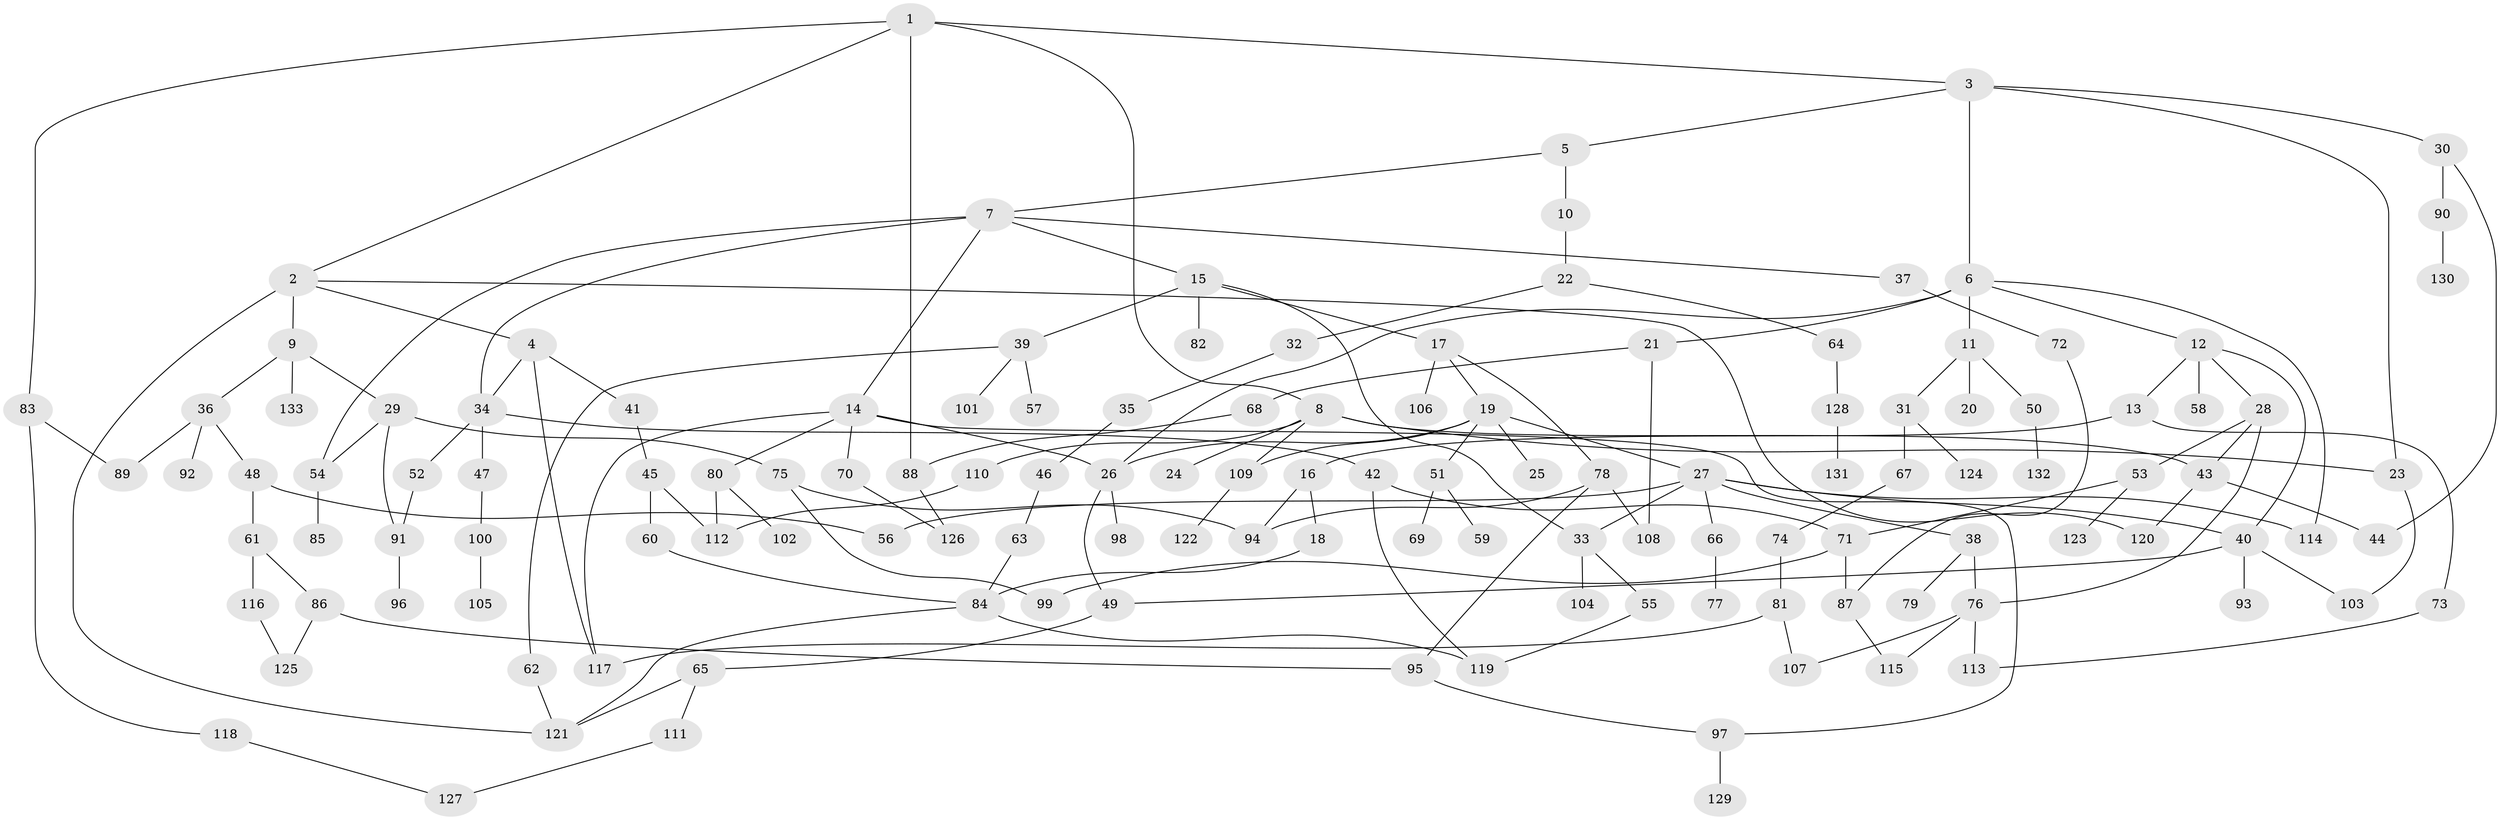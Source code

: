 // Generated by graph-tools (version 1.1) at 2025/41/03/09/25 04:41:41]
// undirected, 133 vertices, 176 edges
graph export_dot {
graph [start="1"]
  node [color=gray90,style=filled];
  1;
  2;
  3;
  4;
  5;
  6;
  7;
  8;
  9;
  10;
  11;
  12;
  13;
  14;
  15;
  16;
  17;
  18;
  19;
  20;
  21;
  22;
  23;
  24;
  25;
  26;
  27;
  28;
  29;
  30;
  31;
  32;
  33;
  34;
  35;
  36;
  37;
  38;
  39;
  40;
  41;
  42;
  43;
  44;
  45;
  46;
  47;
  48;
  49;
  50;
  51;
  52;
  53;
  54;
  55;
  56;
  57;
  58;
  59;
  60;
  61;
  62;
  63;
  64;
  65;
  66;
  67;
  68;
  69;
  70;
  71;
  72;
  73;
  74;
  75;
  76;
  77;
  78;
  79;
  80;
  81;
  82;
  83;
  84;
  85;
  86;
  87;
  88;
  89;
  90;
  91;
  92;
  93;
  94;
  95;
  96;
  97;
  98;
  99;
  100;
  101;
  102;
  103;
  104;
  105;
  106;
  107;
  108;
  109;
  110;
  111;
  112;
  113;
  114;
  115;
  116;
  117;
  118;
  119;
  120;
  121;
  122;
  123;
  124;
  125;
  126;
  127;
  128;
  129;
  130;
  131;
  132;
  133;
  1 -- 2;
  1 -- 3;
  1 -- 8;
  1 -- 83;
  1 -- 88;
  2 -- 4;
  2 -- 9;
  2 -- 120;
  2 -- 121;
  3 -- 5;
  3 -- 6;
  3 -- 23;
  3 -- 30;
  4 -- 34;
  4 -- 41;
  4 -- 117;
  5 -- 7;
  5 -- 10;
  6 -- 11;
  6 -- 12;
  6 -- 21;
  6 -- 114;
  6 -- 26;
  7 -- 14;
  7 -- 15;
  7 -- 37;
  7 -- 54;
  7 -- 34;
  8 -- 24;
  8 -- 43;
  8 -- 109;
  8 -- 110;
  8 -- 23;
  9 -- 29;
  9 -- 36;
  9 -- 133;
  10 -- 22;
  11 -- 20;
  11 -- 31;
  11 -- 50;
  12 -- 13;
  12 -- 28;
  12 -- 40;
  12 -- 58;
  13 -- 16;
  13 -- 73;
  14 -- 26;
  14 -- 70;
  14 -- 80;
  14 -- 117;
  14 -- 97;
  15 -- 17;
  15 -- 39;
  15 -- 82;
  15 -- 33;
  16 -- 18;
  16 -- 94;
  17 -- 19;
  17 -- 78;
  17 -- 106;
  18 -- 84;
  19 -- 25;
  19 -- 27;
  19 -- 51;
  19 -- 26;
  19 -- 109;
  21 -- 68;
  21 -- 108;
  22 -- 32;
  22 -- 64;
  23 -- 103;
  26 -- 49;
  26 -- 98;
  27 -- 33;
  27 -- 38;
  27 -- 66;
  27 -- 40;
  27 -- 56;
  27 -- 114;
  28 -- 53;
  28 -- 43;
  28 -- 76;
  29 -- 54;
  29 -- 75;
  29 -- 91;
  30 -- 90;
  30 -- 44;
  31 -- 67;
  31 -- 124;
  32 -- 35;
  33 -- 55;
  33 -- 104;
  34 -- 42;
  34 -- 47;
  34 -- 52;
  35 -- 46;
  36 -- 48;
  36 -- 92;
  36 -- 89;
  37 -- 72;
  38 -- 76;
  38 -- 79;
  39 -- 57;
  39 -- 62;
  39 -- 101;
  40 -- 93;
  40 -- 103;
  40 -- 49;
  41 -- 45;
  42 -- 71;
  42 -- 119;
  43 -- 44;
  43 -- 120;
  45 -- 60;
  45 -- 112;
  46 -- 63;
  47 -- 100;
  48 -- 56;
  48 -- 61;
  49 -- 65;
  50 -- 132;
  51 -- 59;
  51 -- 69;
  52 -- 91;
  53 -- 71;
  53 -- 123;
  54 -- 85;
  55 -- 119;
  60 -- 84;
  61 -- 86;
  61 -- 116;
  62 -- 121;
  63 -- 84;
  64 -- 128;
  65 -- 111;
  65 -- 121;
  66 -- 77;
  67 -- 74;
  68 -- 88;
  70 -- 126;
  71 -- 87;
  71 -- 99;
  72 -- 87;
  73 -- 113;
  74 -- 81;
  75 -- 99;
  75 -- 94;
  76 -- 107;
  76 -- 115;
  76 -- 113;
  78 -- 94;
  78 -- 108;
  78 -- 95;
  80 -- 102;
  80 -- 112;
  81 -- 117;
  81 -- 107;
  83 -- 89;
  83 -- 118;
  84 -- 119;
  84 -- 121;
  86 -- 95;
  86 -- 125;
  87 -- 115;
  88 -- 126;
  90 -- 130;
  91 -- 96;
  95 -- 97;
  97 -- 129;
  100 -- 105;
  109 -- 122;
  110 -- 112;
  111 -- 127;
  116 -- 125;
  118 -- 127;
  128 -- 131;
}
